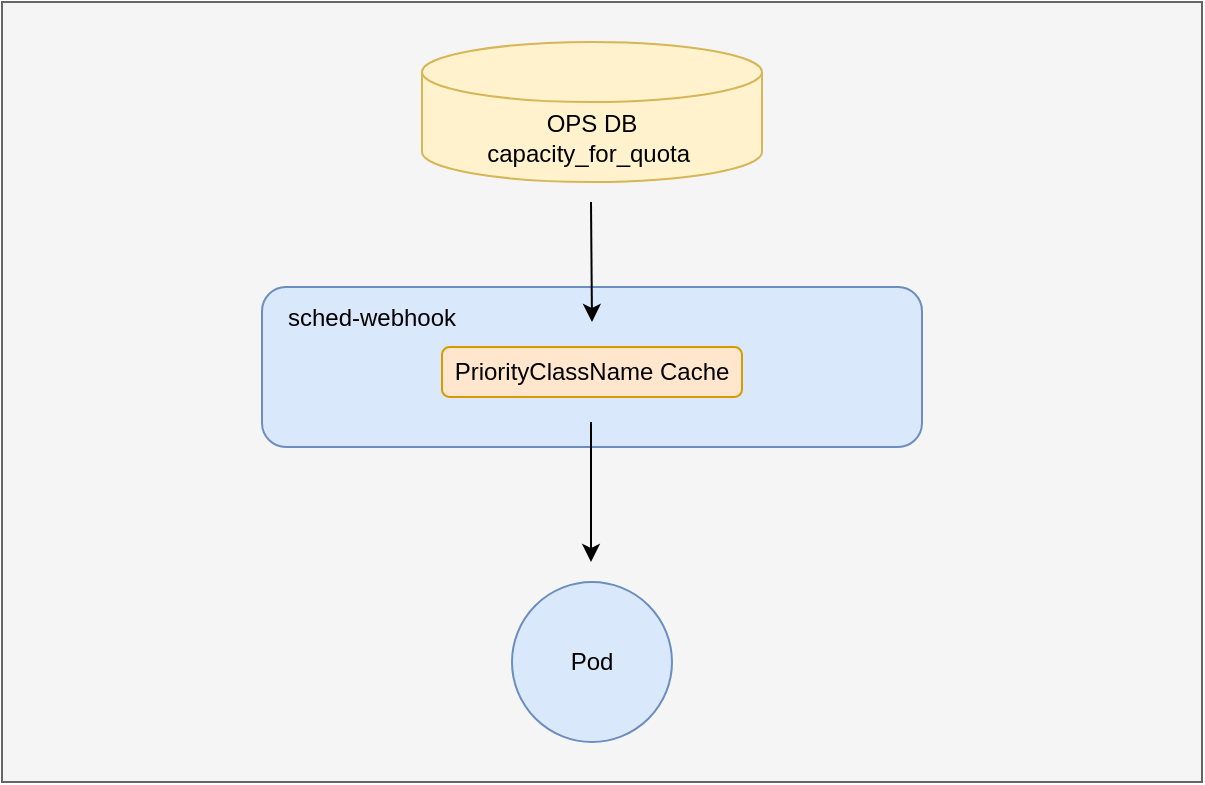 <mxfile version="20.2.7" type="github">
  <diagram id="9jWi9D6QZARKWNpri7Cj" name="Page-1">
    <mxGraphModel dx="1426" dy="800" grid="1" gridSize="10" guides="1" tooltips="1" connect="1" arrows="1" fold="1" page="1" pageScale="1" pageWidth="850" pageHeight="1100" math="0" shadow="0">
      <root>
        <mxCell id="0" />
        <mxCell id="1" parent="0" />
        <mxCell id="ye1FHbx5SDXgiRobZuhr-1" value="" style="rounded=0;whiteSpace=wrap;html=1;fillColor=#f5f5f5;fontColor=#333333;strokeColor=#666666;" parent="1" vertex="1">
          <mxGeometry x="120" y="80" width="600" height="390" as="geometry" />
        </mxCell>
        <mxCell id="ye1FHbx5SDXgiRobZuhr-2" value="OPS DB&lt;br&gt;capacity_for_quota&amp;nbsp;" style="shape=cylinder3;whiteSpace=wrap;html=1;boundedLbl=1;backgroundOutline=1;size=15;fillColor=#fff2cc;strokeColor=#d6b656;" parent="1" vertex="1">
          <mxGeometry x="330" y="100" width="170" height="70" as="geometry" />
        </mxCell>
        <mxCell id="ye1FHbx5SDXgiRobZuhr-3" value="" style="rounded=1;whiteSpace=wrap;html=1;fillColor=#dae8fc;strokeColor=#6c8ebf;align=left;" parent="1" vertex="1">
          <mxGeometry x="250" y="222.5" width="330" height="80" as="geometry" />
        </mxCell>
        <mxCell id="ye1FHbx5SDXgiRobZuhr-4" value="&lt;font color=&quot;#000000&quot;&gt;Pod&lt;/font&gt;" style="ellipse;whiteSpace=wrap;html=1;aspect=fixed;fillColor=#dae8fc;strokeColor=#6c8ebf;" parent="1" vertex="1">
          <mxGeometry x="375" y="370" width="80" height="80" as="geometry" />
        </mxCell>
        <mxCell id="ye1FHbx5SDXgiRobZuhr-8" value="PriorityClassName Cache" style="rounded=1;whiteSpace=wrap;html=1;fillColor=#ffe6cc;strokeColor=#d79b00;" parent="1" vertex="1">
          <mxGeometry x="340" y="252.5" width="150" height="25" as="geometry" />
        </mxCell>
        <mxCell id="ye1FHbx5SDXgiRobZuhr-13" value="" style="endArrow=classic;html=1;rounded=0;fontColor=#000000;" parent="1" edge="1">
          <mxGeometry width="50" height="50" relative="1" as="geometry">
            <mxPoint x="414.5" y="180" as="sourcePoint" />
            <mxPoint x="415" y="240" as="targetPoint" />
          </mxGeometry>
        </mxCell>
        <mxCell id="ye1FHbx5SDXgiRobZuhr-14" value="" style="endArrow=classic;html=1;rounded=0;fontColor=#000000;" parent="1" edge="1">
          <mxGeometry width="50" height="50" relative="1" as="geometry">
            <mxPoint x="414.5" y="290" as="sourcePoint" />
            <mxPoint x="414.5" y="360" as="targetPoint" />
          </mxGeometry>
        </mxCell>
        <mxCell id="ye1FHbx5SDXgiRobZuhr-17" value="sched-webhook" style="rounded=0;whiteSpace=wrap;html=1;fontColor=#000000;fillColor=none;strokeColor=none;" parent="1" vertex="1">
          <mxGeometry x="260" y="222.5" width="90" height="30" as="geometry" />
        </mxCell>
      </root>
    </mxGraphModel>
  </diagram>
</mxfile>
